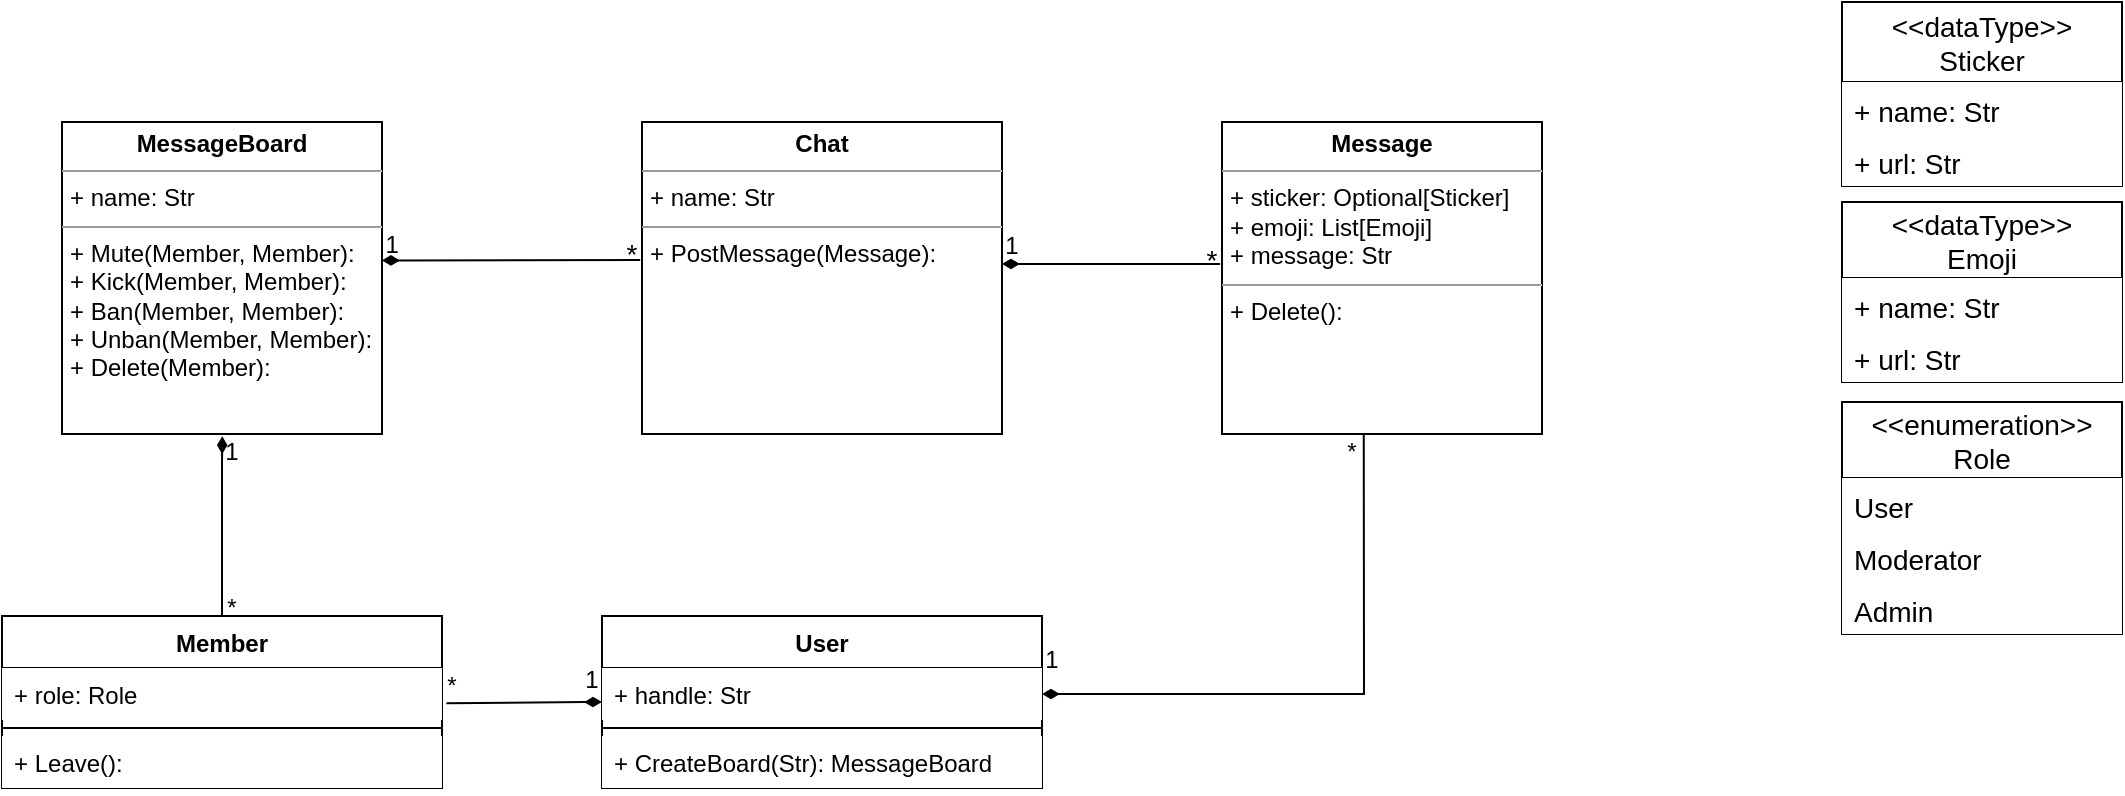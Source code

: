 <mxfile version="20.3.0" type="device"><diagram id="C5RBs43oDa-KdzZeNtuy" name="Page-1"><mxGraphModel dx="836" dy="509" grid="1" gridSize="10" guides="1" tooltips="1" connect="1" arrows="1" fold="1" page="1" pageScale="1" pageWidth="1169" pageHeight="827" math="0" shadow="0"><root><mxCell id="WIyWlLk6GJQsqaUBKTNV-0"/><mxCell id="WIyWlLk6GJQsqaUBKTNV-1" parent="WIyWlLk6GJQsqaUBKTNV-0"/><mxCell id="zkfFHV4jXpPFQw0GAbJ--26" value="" style="endArrow=none;shadow=0;strokeWidth=1;rounded=0;endFill=0;edgeStyle=elbowEdgeStyle;elbow=vertical;entryX=-0.005;entryY=0.443;entryDx=0;entryDy=0;entryPerimeter=0;startArrow=diamondThin;startFill=1;" parent="WIyWlLk6GJQsqaUBKTNV-1" target="iVjcMxXWETAfrgFMpwT1-39" edge="1"><mxGeometry x="0.5" y="41" relative="1" as="geometry"><mxPoint x="260" y="149.207" as="sourcePoint"/><mxPoint x="388.0" y="149.207" as="targetPoint"/><mxPoint x="-40" y="32" as="offset"/></mxGeometry></mxCell><mxCell id="zkfFHV4jXpPFQw0GAbJ--27" value="1" style="resizable=0;align=left;verticalAlign=bottom;labelBackgroundColor=none;fontSize=12;" parent="zkfFHV4jXpPFQw0GAbJ--26" connectable="0" vertex="1"><mxGeometry x="-1" relative="1" as="geometry"><mxPoint y="1" as="offset"/></mxGeometry></mxCell><mxCell id="iVjcMxXWETAfrgFMpwT1-4" value="&lt;font style=&quot;font-size: 14px;&quot;&gt;*&lt;/font&gt;" style="text;html=1;strokeColor=none;fillColor=none;align=center;verticalAlign=middle;whiteSpace=wrap;rounded=0;" vertex="1" parent="WIyWlLk6GJQsqaUBKTNV-1"><mxGeometry x="380" y="142.5" width="10" height="6.5" as="geometry"/></mxCell><mxCell id="iVjcMxXWETAfrgFMpwT1-12" value="&lt;p style=&quot;margin:0px;margin-top:4px;text-align:center;&quot;&gt;&lt;b&gt;Message&lt;/b&gt;&lt;/p&gt;&lt;hr size=&quot;1&quot;&gt;&lt;p style=&quot;margin:0px;margin-left:4px;&quot;&gt;+ sticker: Optional[Sticker]&lt;/p&gt;&lt;p style=&quot;margin:0px;margin-left:4px;&quot;&gt;+ emoji: List[Emoji]&lt;/p&gt;&lt;p style=&quot;margin:0px;margin-left:4px;&quot;&gt;+ message: Str&lt;/p&gt;&lt;hr size=&quot;1&quot;&gt;&lt;p style=&quot;margin:0px;margin-left:4px;&quot;&gt;+ Delete():&lt;/p&gt;" style="verticalAlign=top;align=left;overflow=fill;fontSize=12;fontFamily=Helvetica;html=1;" vertex="1" parent="WIyWlLk6GJQsqaUBKTNV-1"><mxGeometry x="680" y="80" width="160" height="156" as="geometry"/></mxCell><mxCell id="iVjcMxXWETAfrgFMpwT1-13" value="" style="endArrow=none;shadow=0;strokeWidth=1;rounded=0;endFill=0;edgeStyle=elbowEdgeStyle;elbow=vertical;exitX=1;exitY=0.455;exitDx=0;exitDy=0;exitPerimeter=0;startArrow=diamondThin;startFill=1;entryX=-0.006;entryY=0.456;entryDx=0;entryDy=0;entryPerimeter=0;" edge="1" parent="WIyWlLk6GJQsqaUBKTNV-1" source="iVjcMxXWETAfrgFMpwT1-39" target="iVjcMxXWETAfrgFMpwT1-12"><mxGeometry x="0.5" y="41" relative="1" as="geometry"><mxPoint x="590" y="151" as="sourcePoint"/><mxPoint x="678.0" y="151.207" as="targetPoint"/><mxPoint x="-40" y="32" as="offset"/><Array as="points"><mxPoint x="570" y="151"/></Array></mxGeometry></mxCell><mxCell id="iVjcMxXWETAfrgFMpwT1-15" value="&lt;font style=&quot;font-size: 14px;&quot;&gt;*&lt;/font&gt;" style="text;html=1;strokeColor=none;fillColor=none;align=center;verticalAlign=middle;whiteSpace=wrap;rounded=0;" vertex="1" parent="WIyWlLk6GJQsqaUBKTNV-1"><mxGeometry x="670" y="142.5" width="10" height="12.5" as="geometry"/></mxCell><mxCell id="iVjcMxXWETAfrgFMpwT1-16" value="&lt;&lt;dataType&gt;&gt;&#10;Sticker" style="swimlane;fontStyle=0;childLayout=stackLayout;horizontal=1;startSize=40;horizontalStack=0;resizeParent=1;resizeParentMax=0;resizeLast=0;collapsible=1;marginBottom=0;fontSize=14;fillColor=default;" vertex="1" parent="WIyWlLk6GJQsqaUBKTNV-1"><mxGeometry x="990" y="20" width="140" height="92" as="geometry"/></mxCell><mxCell id="iVjcMxXWETAfrgFMpwT1-17" value="+ name: Str" style="text;strokeColor=none;fillColor=default;align=left;verticalAlign=top;spacingLeft=4;spacingRight=4;overflow=hidden;rotatable=0;points=[[0,0.5],[1,0.5]];portConstraint=eastwest;fontSize=14;" vertex="1" parent="iVjcMxXWETAfrgFMpwT1-16"><mxGeometry y="40" width="140" height="26" as="geometry"/></mxCell><mxCell id="iVjcMxXWETAfrgFMpwT1-18" value="+ url: Str" style="text;strokeColor=none;fillColor=default;align=left;verticalAlign=top;spacingLeft=4;spacingRight=4;overflow=hidden;rotatable=0;points=[[0,0.5],[1,0.5]];portConstraint=eastwest;fontSize=14;" vertex="1" parent="iVjcMxXWETAfrgFMpwT1-16"><mxGeometry y="66" width="140" height="26" as="geometry"/></mxCell><mxCell id="iVjcMxXWETAfrgFMpwT1-20" value="&lt;&lt;dataType&gt;&gt;&#10;Emoji" style="swimlane;fontStyle=0;childLayout=stackLayout;horizontal=1;startSize=38;fillColor=default;horizontalStack=0;resizeParent=1;resizeParentMax=0;resizeLast=0;collapsible=1;marginBottom=0;fontSize=14;" vertex="1" parent="WIyWlLk6GJQsqaUBKTNV-1"><mxGeometry x="990" y="120" width="140" height="90" as="geometry"/></mxCell><mxCell id="iVjcMxXWETAfrgFMpwT1-21" value="+ name: Str" style="text;strokeColor=none;fillColor=default;align=left;verticalAlign=top;spacingLeft=4;spacingRight=4;overflow=hidden;rotatable=0;points=[[0,0.5],[1,0.5]];portConstraint=eastwest;fontSize=14;" vertex="1" parent="iVjcMxXWETAfrgFMpwT1-20"><mxGeometry y="38" width="140" height="26" as="geometry"/></mxCell><mxCell id="iVjcMxXWETAfrgFMpwT1-22" value="+ url: Str" style="text;strokeColor=none;fillColor=default;align=left;verticalAlign=top;spacingLeft=4;spacingRight=4;overflow=hidden;rotatable=0;points=[[0,0.5],[1,0.5]];portConstraint=eastwest;fontSize=14;" vertex="1" parent="iVjcMxXWETAfrgFMpwT1-20"><mxGeometry y="64" width="140" height="26" as="geometry"/></mxCell><mxCell id="iVjcMxXWETAfrgFMpwT1-24" value="User" style="swimlane;fontStyle=1;align=center;verticalAlign=top;childLayout=stackLayout;horizontal=1;startSize=26;horizontalStack=0;resizeParent=1;resizeParentMax=0;resizeLast=0;collapsible=1;marginBottom=0;fontSize=12;fillColor=default;" vertex="1" parent="WIyWlLk6GJQsqaUBKTNV-1"><mxGeometry x="370" y="327" width="220" height="86" as="geometry"/></mxCell><mxCell id="iVjcMxXWETAfrgFMpwT1-25" value="+ handle: Str" style="text;strokeColor=none;fillColor=default;align=left;verticalAlign=top;spacingLeft=4;spacingRight=4;overflow=hidden;rotatable=0;points=[[0,0.5],[1,0.5]];portConstraint=eastwest;fontSize=12;" vertex="1" parent="iVjcMxXWETAfrgFMpwT1-24"><mxGeometry y="26" width="220" height="26" as="geometry"/></mxCell><mxCell id="iVjcMxXWETAfrgFMpwT1-26" value="" style="line;strokeWidth=1;fillColor=none;align=left;verticalAlign=middle;spacingTop=-1;spacingLeft=3;spacingRight=3;rotatable=0;labelPosition=right;points=[];portConstraint=eastwest;strokeColor=inherit;fontSize=14;" vertex="1" parent="iVjcMxXWETAfrgFMpwT1-24"><mxGeometry y="52" width="220" height="8" as="geometry"/></mxCell><mxCell id="iVjcMxXWETAfrgFMpwT1-27" value="+ CreateBoard(Str): MessageBoard" style="text;strokeColor=none;fillColor=default;align=left;verticalAlign=top;spacingLeft=4;spacingRight=4;overflow=hidden;rotatable=0;points=[[0,0.5],[1,0.5]];portConstraint=eastwest;fontSize=12;" vertex="1" parent="iVjcMxXWETAfrgFMpwT1-24"><mxGeometry y="60" width="220" height="26" as="geometry"/></mxCell><mxCell id="iVjcMxXWETAfrgFMpwT1-28" value="" style="endArrow=none;endFill=0;endSize=6;html=1;rounded=0;fontSize=14;entryX=0.5;entryY=0;entryDx=0;entryDy=0;exitX=0.501;exitY=1.007;exitDx=0;exitDy=0;exitPerimeter=0;startArrow=diamondThin;startFill=1;" edge="1" parent="WIyWlLk6GJQsqaUBKTNV-1" source="iVjcMxXWETAfrgFMpwT1-42" target="iVjcMxXWETAfrgFMpwT1-44"><mxGeometry width="160" relative="1" as="geometry"><mxPoint x="180" y="240" as="sourcePoint"/><mxPoint x="210" y="300" as="targetPoint"/><Array as="points"><mxPoint x="180" y="250"/></Array></mxGeometry></mxCell><mxCell id="iVjcMxXWETAfrgFMpwT1-29" value="&lt;font style=&quot;font-size: 12px;&quot;&gt;1&lt;/font&gt;" style="text;html=1;strokeColor=none;fillColor=none;align=center;verticalAlign=middle;whiteSpace=wrap;rounded=0;fontSize=14;" vertex="1" parent="WIyWlLk6GJQsqaUBKTNV-1"><mxGeometry x="180" y="236" width="10" height="16" as="geometry"/></mxCell><mxCell id="iVjcMxXWETAfrgFMpwT1-30" value="&lt;font style=&quot;font-size: 12px;&quot;&gt;*&lt;/font&gt;" style="text;html=1;strokeColor=none;fillColor=none;align=center;verticalAlign=middle;whiteSpace=wrap;rounded=0;fontSize=14;" vertex="1" parent="WIyWlLk6GJQsqaUBKTNV-1"><mxGeometry x="180" y="317" width="10" height="10" as="geometry"/></mxCell><mxCell id="iVjcMxXWETAfrgFMpwT1-31" value="" style="endArrow=none;endFill=0;endSize=12;html=1;rounded=0;fontSize=12;entryX=0.443;entryY=1;entryDx=0;entryDy=0;entryPerimeter=0;startArrow=diamondThin;startFill=1;exitX=1;exitY=0.5;exitDx=0;exitDy=0;" edge="1" parent="WIyWlLk6GJQsqaUBKTNV-1" source="iVjcMxXWETAfrgFMpwT1-25" target="iVjcMxXWETAfrgFMpwT1-12"><mxGeometry width="160" relative="1" as="geometry"><mxPoint x="650" y="340" as="sourcePoint"/><mxPoint x="750" y="260" as="targetPoint"/><Array as="points"><mxPoint x="751" y="366"/></Array></mxGeometry></mxCell><mxCell id="iVjcMxXWETAfrgFMpwT1-32" value="&lt;font style=&quot;font-size: 12px;&quot;&gt;*&lt;/font&gt;" style="text;html=1;strokeColor=none;fillColor=none;align=center;verticalAlign=middle;whiteSpace=wrap;rounded=0;fontSize=14;" vertex="1" parent="WIyWlLk6GJQsqaUBKTNV-1"><mxGeometry x="740" y="236" width="10" height="16" as="geometry"/></mxCell><mxCell id="iVjcMxXWETAfrgFMpwT1-33" value="&lt;font style=&quot;font-size: 12px;&quot;&gt;1&lt;/font&gt;" style="text;html=1;strokeColor=none;fillColor=none;align=center;verticalAlign=middle;whiteSpace=wrap;rounded=0;fontSize=14;" vertex="1" parent="WIyWlLk6GJQsqaUBKTNV-1"><mxGeometry x="590" y="340" width="10" height="16" as="geometry"/></mxCell><mxCell id="iVjcMxXWETAfrgFMpwT1-35" value="&lt;&lt;enumeration&gt;&gt;&#10;Role" style="swimlane;fontStyle=0;childLayout=stackLayout;horizontal=1;startSize=38;fillColor=default;horizontalStack=0;resizeParent=1;resizeParentMax=0;resizeLast=0;collapsible=1;marginBottom=0;fontSize=14;" vertex="1" parent="WIyWlLk6GJQsqaUBKTNV-1"><mxGeometry x="990" y="220" width="140" height="116" as="geometry"/></mxCell><mxCell id="iVjcMxXWETAfrgFMpwT1-36" value="User" style="text;strokeColor=none;fillColor=default;align=left;verticalAlign=top;spacingLeft=4;spacingRight=4;overflow=hidden;rotatable=0;points=[[0,0.5],[1,0.5]];portConstraint=eastwest;fontSize=14;" vertex="1" parent="iVjcMxXWETAfrgFMpwT1-35"><mxGeometry y="38" width="140" height="26" as="geometry"/></mxCell><mxCell id="iVjcMxXWETAfrgFMpwT1-37" value="Moderator" style="text;strokeColor=none;fillColor=default;align=left;verticalAlign=top;spacingLeft=4;spacingRight=4;overflow=hidden;rotatable=0;points=[[0,0.5],[1,0.5]];portConstraint=eastwest;fontSize=14;" vertex="1" parent="iVjcMxXWETAfrgFMpwT1-35"><mxGeometry y="64" width="140" height="26" as="geometry"/></mxCell><mxCell id="iVjcMxXWETAfrgFMpwT1-38" value="Admin" style="text;strokeColor=none;fillColor=default;align=left;verticalAlign=top;spacingLeft=4;spacingRight=4;overflow=hidden;rotatable=0;points=[[0,0.5],[1,0.5]];portConstraint=eastwest;fontSize=14;" vertex="1" parent="iVjcMxXWETAfrgFMpwT1-35"><mxGeometry y="90" width="140" height="26" as="geometry"/></mxCell><mxCell id="iVjcMxXWETAfrgFMpwT1-39" value="&lt;p style=&quot;margin:0px;margin-top:4px;text-align:center;&quot;&gt;&lt;b&gt;Chat&lt;/b&gt;&lt;/p&gt;&lt;hr size=&quot;1&quot;&gt;&lt;p style=&quot;margin:0px;margin-left:4px;&quot;&gt;+ name: Str&lt;/p&gt;&lt;hr size=&quot;1&quot;&gt;&lt;p style=&quot;margin:0px;margin-left:4px;&quot;&gt;+ PostMessage(Message):&lt;/p&gt;&lt;p style=&quot;margin:0px;margin-left:4px;&quot;&gt;&lt;br&gt;&lt;/p&gt;" style="verticalAlign=top;align=left;overflow=fill;fontSize=12;fontFamily=Helvetica;html=1;" vertex="1" parent="WIyWlLk6GJQsqaUBKTNV-1"><mxGeometry x="390" y="80" width="180" height="156" as="geometry"/></mxCell><mxCell id="iVjcMxXWETAfrgFMpwT1-41" value="&lt;font style=&quot;font-size: 12px;&quot;&gt;1&lt;/font&gt;" style="text;html=1;strokeColor=none;fillColor=none;align=center;verticalAlign=middle;whiteSpace=wrap;rounded=0;fontSize=14;" vertex="1" parent="WIyWlLk6GJQsqaUBKTNV-1"><mxGeometry x="570" y="133" width="10" height="16" as="geometry"/></mxCell><mxCell id="iVjcMxXWETAfrgFMpwT1-42" value="&lt;p style=&quot;margin:0px;margin-top:4px;text-align:center;&quot;&gt;&lt;b&gt;MessageBoard&lt;/b&gt;&lt;/p&gt;&lt;hr size=&quot;1&quot;&gt;&lt;p style=&quot;margin:0px;margin-left:4px;&quot;&gt;+ name: Str&lt;/p&gt;&lt;hr size=&quot;1&quot;&gt;&lt;p style=&quot;margin:0px;margin-left:4px;&quot;&gt;+ Mute(Member, Member):&lt;/p&gt;&lt;p style=&quot;margin:0px;margin-left:4px;&quot;&gt;+ Kick(Member, Member):&amp;nbsp;&lt;/p&gt;&lt;p style=&quot;margin:0px;margin-left:4px;&quot;&gt;+ Ban(Member, Member):&amp;nbsp;&lt;/p&gt;&lt;p style=&quot;margin:0px;margin-left:4px;&quot;&gt;+ Unban(Member, Member):&amp;nbsp;&lt;/p&gt;&lt;p style=&quot;margin:0px;margin-left:4px;&quot;&gt;+ Delete(Member):&amp;nbsp;&lt;/p&gt;" style="verticalAlign=top;align=left;overflow=fill;fontSize=12;fontFamily=Helvetica;html=1;" vertex="1" parent="WIyWlLk6GJQsqaUBKTNV-1"><mxGeometry x="100" y="80" width="160" height="156" as="geometry"/></mxCell><mxCell id="iVjcMxXWETAfrgFMpwT1-44" value="Member" style="swimlane;fontStyle=1;align=center;verticalAlign=top;childLayout=stackLayout;horizontal=1;startSize=26;horizontalStack=0;resizeParent=1;resizeParentMax=0;resizeLast=0;collapsible=1;marginBottom=0;fontSize=12;fillColor=default;" vertex="1" parent="WIyWlLk6GJQsqaUBKTNV-1"><mxGeometry x="70" y="327" width="220" height="86" as="geometry"/></mxCell><mxCell id="iVjcMxXWETAfrgFMpwT1-45" value="+ role: Role" style="text;strokeColor=none;fillColor=default;align=left;verticalAlign=top;spacingLeft=4;spacingRight=4;overflow=hidden;rotatable=0;points=[[0,0.5],[1,0.5]];portConstraint=eastwest;fontSize=12;" vertex="1" parent="iVjcMxXWETAfrgFMpwT1-44"><mxGeometry y="26" width="220" height="26" as="geometry"/></mxCell><mxCell id="iVjcMxXWETAfrgFMpwT1-46" value="" style="line;strokeWidth=1;fillColor=default;align=left;verticalAlign=middle;spacingTop=-1;spacingLeft=3;spacingRight=3;rotatable=0;labelPosition=right;points=[];portConstraint=eastwest;strokeColor=inherit;fontSize=14;" vertex="1" parent="iVjcMxXWETAfrgFMpwT1-44"><mxGeometry y="52" width="220" height="8" as="geometry"/></mxCell><mxCell id="iVjcMxXWETAfrgFMpwT1-47" value="+ Leave():" style="text;strokeColor=none;fillColor=default;align=left;verticalAlign=top;spacingLeft=4;spacingRight=4;overflow=hidden;rotatable=0;points=[[0,0.5],[1,0.5]];portConstraint=eastwest;fontSize=12;" vertex="1" parent="iVjcMxXWETAfrgFMpwT1-44"><mxGeometry y="60" width="220" height="26" as="geometry"/></mxCell><mxCell id="iVjcMxXWETAfrgFMpwT1-48" value="" style="endArrow=diamondThin;endFill=1;endSize=6;html=1;rounded=0;fontSize=12;startArrow=none;startFill=0;targetPerimeterSpacing=12;exitX=1.01;exitY=0.676;exitDx=0;exitDy=0;exitPerimeter=0;" edge="1" parent="WIyWlLk6GJQsqaUBKTNV-1" source="iVjcMxXWETAfrgFMpwT1-45"><mxGeometry width="160" relative="1" as="geometry"><mxPoint x="295" y="369.66" as="sourcePoint"/><mxPoint x="370" y="370" as="targetPoint"/><Array as="points"/></mxGeometry></mxCell><mxCell id="iVjcMxXWETAfrgFMpwT1-49" value="&lt;font style=&quot;font-size: 12px;&quot;&gt;1&lt;/font&gt;" style="text;html=1;strokeColor=none;fillColor=none;align=center;verticalAlign=middle;whiteSpace=wrap;rounded=0;fontSize=14;" vertex="1" parent="WIyWlLk6GJQsqaUBKTNV-1"><mxGeometry x="360" y="350" width="10" height="16" as="geometry"/></mxCell><mxCell id="iVjcMxXWETAfrgFMpwT1-50" value="&lt;font style=&quot;font-size: 12px;&quot;&gt;*&lt;/font&gt;" style="text;html=1;strokeColor=none;fillColor=none;align=center;verticalAlign=middle;whiteSpace=wrap;rounded=0;fontSize=14;" vertex="1" parent="WIyWlLk6GJQsqaUBKTNV-1"><mxGeometry x="290" y="356" width="10" height="10" as="geometry"/></mxCell></root></mxGraphModel></diagram></mxfile>